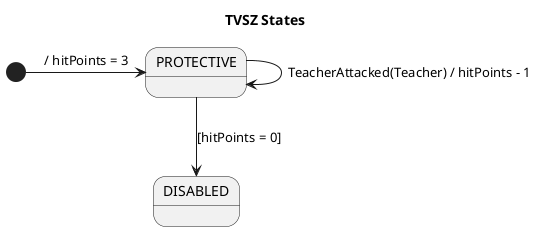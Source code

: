 @startuml
title TVSZ States

        [*] -> PROTECTIVE :/ hitPoints = 3
                PROTECTIVE --> PROTECTIVE : TeacherAttacked(Teacher) / hitPoints - 1
        PROTECTIVE --> DISABLED : [hitPoints = 0]

@enduml